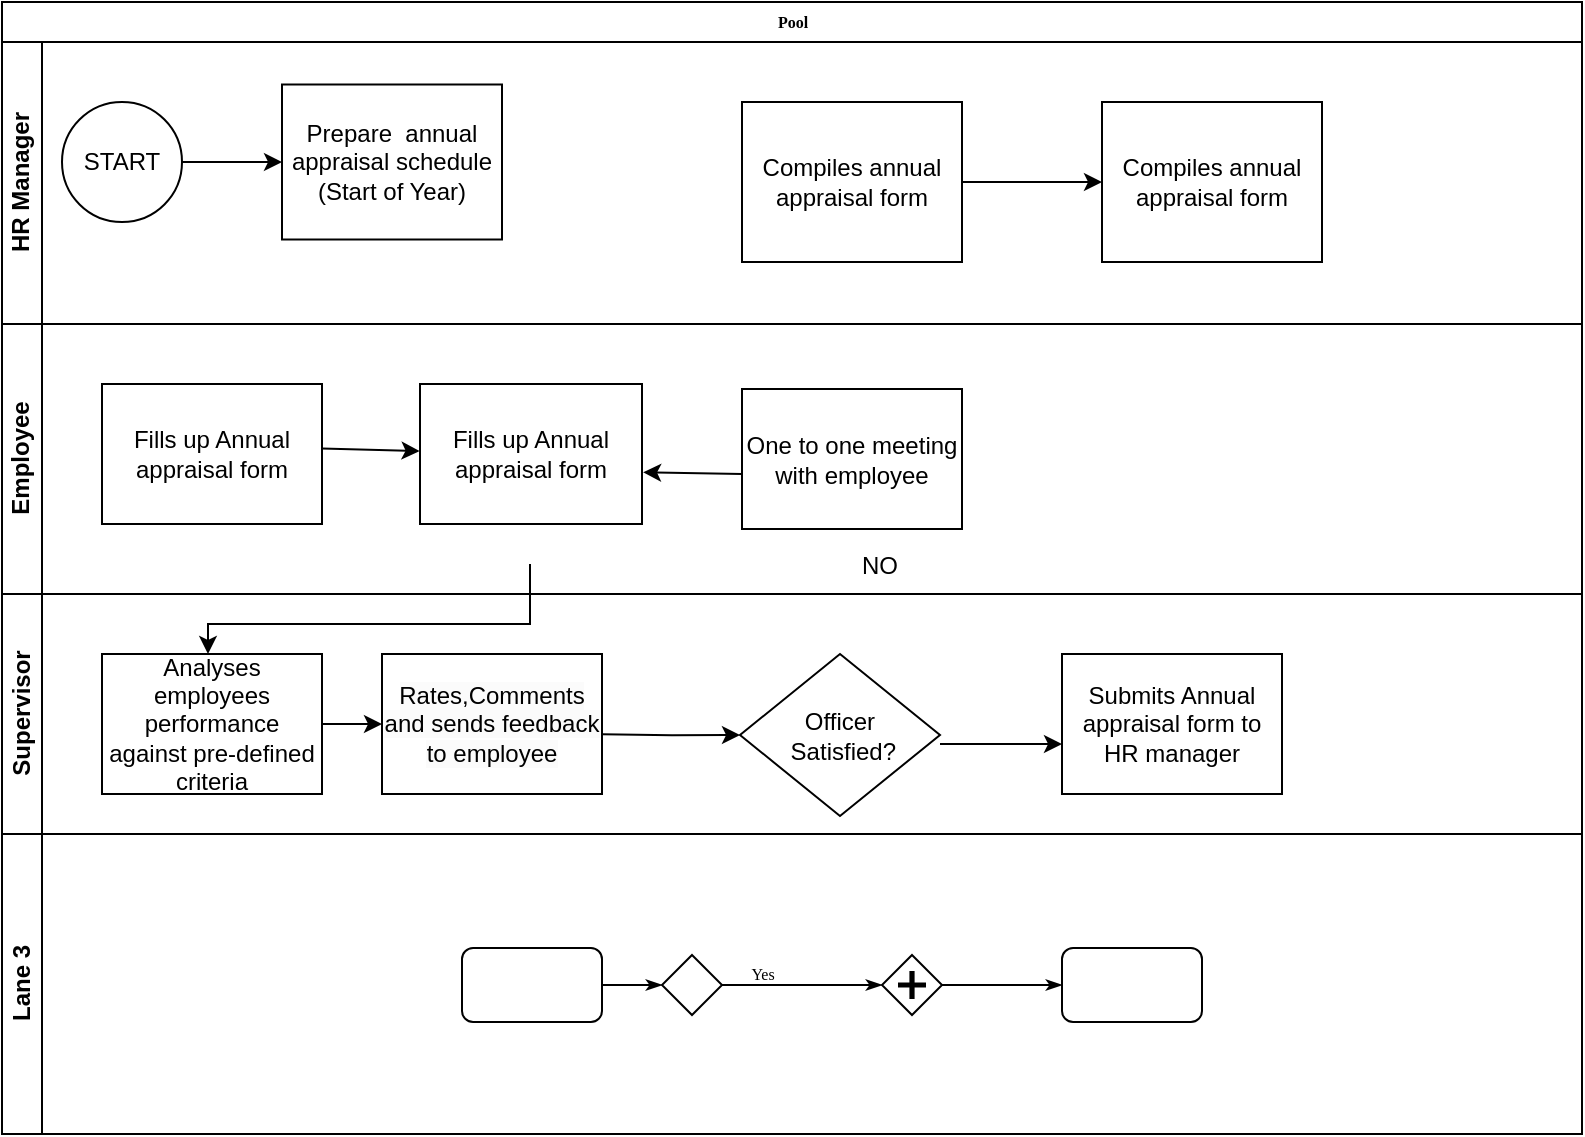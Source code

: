 <mxfile version="23.1.5" type="github">
  <diagram name="Page-1" id="c7488fd3-1785-93aa-aadb-54a6760d102a">
    <mxGraphModel dx="1332" dy="495" grid="1" gridSize="10" guides="1" tooltips="1" connect="1" arrows="1" fold="1" page="1" pageScale="1" pageWidth="1100" pageHeight="850" background="none" math="0" shadow="0">
      <root>
        <mxCell id="0" />
        <mxCell id="1" parent="0" />
        <mxCell id="2b4e8129b02d487f-1" value="Pool" style="swimlane;html=1;childLayout=stackLayout;horizontal=1;startSize=20;horizontalStack=0;rounded=0;shadow=0;labelBackgroundColor=none;strokeWidth=1;fontFamily=Verdana;fontSize=8;align=center;" parent="1" vertex="1">
          <mxGeometry x="180" y="70" width="790" height="566" as="geometry" />
        </mxCell>
        <mxCell id="1yD6GQqrFXhn5_ZXk9Qm-10" value="HR Manager" style="swimlane;html=1;startSize=20;horizontal=0;" vertex="1" parent="2b4e8129b02d487f-1">
          <mxGeometry y="20" width="790" height="141" as="geometry" />
        </mxCell>
        <mxCell id="1yD6GQqrFXhn5_ZXk9Qm-11" value="" style="edgeStyle=orthogonalEdgeStyle;rounded=0;orthogonalLoop=1;jettySize=auto;html=1;" edge="1" parent="1yD6GQqrFXhn5_ZXk9Qm-10" source="1yD6GQqrFXhn5_ZXk9Qm-12" target="1yD6GQqrFXhn5_ZXk9Qm-13">
          <mxGeometry relative="1" as="geometry" />
        </mxCell>
        <mxCell id="1yD6GQqrFXhn5_ZXk9Qm-12" value="START" style="ellipse;whiteSpace=wrap;html=1;" vertex="1" parent="1yD6GQqrFXhn5_ZXk9Qm-10">
          <mxGeometry x="30" y="30" width="60" height="60" as="geometry" />
        </mxCell>
        <mxCell id="1yD6GQqrFXhn5_ZXk9Qm-13" value="Prepare&amp;nbsp; annual appraisal schedule (Start of Year)" style="rounded=0;whiteSpace=wrap;html=1;fontFamily=Helvetica;fontSize=12;fontColor=#000000;align=center;" vertex="1" parent="1yD6GQqrFXhn5_ZXk9Qm-10">
          <mxGeometry x="140" y="21.25" width="110" height="77.5" as="geometry" />
        </mxCell>
        <mxCell id="1yD6GQqrFXhn5_ZXk9Qm-14" value="Compiles annual appraisal form" style="rounded=0;whiteSpace=wrap;html=1;fontFamily=Helvetica;fontSize=12;fontColor=#000000;align=center;" vertex="1" parent="1yD6GQqrFXhn5_ZXk9Qm-10">
          <mxGeometry x="370" y="30" width="110" height="80" as="geometry" />
        </mxCell>
        <mxCell id="1yD6GQqrFXhn5_ZXk9Qm-15" value="Compiles annual appraisal form" style="rounded=0;whiteSpace=wrap;html=1;fontFamily=Helvetica;fontSize=12;fontColor=#000000;align=center;" vertex="1" parent="1yD6GQqrFXhn5_ZXk9Qm-10">
          <mxGeometry x="550" y="30" width="110" height="80" as="geometry" />
        </mxCell>
        <mxCell id="1yD6GQqrFXhn5_ZXk9Qm-16" value="" style="edgeStyle=orthogonalEdgeStyle;rounded=0;orthogonalLoop=1;jettySize=auto;html=1;endArrow=classic;endFill=1;" edge="1" parent="1yD6GQqrFXhn5_ZXk9Qm-10" source="1yD6GQqrFXhn5_ZXk9Qm-14" target="1yD6GQqrFXhn5_ZXk9Qm-15">
          <mxGeometry relative="1" as="geometry">
            <mxPoint x="630" y="175" as="sourcePoint" />
            <mxPoint x="860" y="165" as="targetPoint" />
          </mxGeometry>
        </mxCell>
        <mxCell id="1yD6GQqrFXhn5_ZXk9Qm-17" value="Employee" style="swimlane;html=1;startSize=20;horizontal=0;" vertex="1" parent="2b4e8129b02d487f-1">
          <mxGeometry y="161" width="790" height="135" as="geometry" />
        </mxCell>
        <mxCell id="1yD6GQqrFXhn5_ZXk9Qm-18" value="Fills up Annual appraisal form" style="rounded=0;whiteSpace=wrap;html=1;fontFamily=Helvetica;fontSize=12;fontColor=#000000;align=center;" vertex="1" parent="1yD6GQqrFXhn5_ZXk9Qm-17">
          <mxGeometry x="50" y="30" width="110" height="70" as="geometry" />
        </mxCell>
        <mxCell id="1yD6GQqrFXhn5_ZXk9Qm-19" value="Fills up Annual appraisal form" style="rounded=0;whiteSpace=wrap;html=1;fontFamily=Helvetica;fontSize=12;fontColor=#000000;align=center;" vertex="1" parent="1yD6GQqrFXhn5_ZXk9Qm-17">
          <mxGeometry x="209" y="30" width="111" height="70" as="geometry" />
        </mxCell>
        <mxCell id="1yD6GQqrFXhn5_ZXk9Qm-20" value="" style="endArrow=classic;html=1;rounded=0;entryX=-0.002;entryY=0.479;entryDx=0;entryDy=0;entryPerimeter=0;" edge="1" parent="1yD6GQqrFXhn5_ZXk9Qm-17" target="1yD6GQqrFXhn5_ZXk9Qm-19">
          <mxGeometry width="50" height="50" relative="1" as="geometry">
            <mxPoint x="160" y="62.24" as="sourcePoint" />
            <mxPoint x="209.666" y="67.76" as="targetPoint" />
          </mxGeometry>
        </mxCell>
        <mxCell id="1yD6GQqrFXhn5_ZXk9Qm-21" value="One to one meeting with employee" style="rounded=0;whiteSpace=wrap;html=1;fontFamily=Helvetica;fontSize=12;fontColor=#000000;align=center;" vertex="1" parent="1yD6GQqrFXhn5_ZXk9Qm-17">
          <mxGeometry x="370" y="32.5" width="110" height="70" as="geometry" />
        </mxCell>
        <mxCell id="1yD6GQqrFXhn5_ZXk9Qm-22" value="NO" style="text;html=1;align=center;verticalAlign=middle;whiteSpace=wrap;rounded=0;" vertex="1" parent="1yD6GQqrFXhn5_ZXk9Qm-17">
          <mxGeometry x="409" y="107" width="60" height="28" as="geometry" />
        </mxCell>
        <mxCell id="1yD6GQqrFXhn5_ZXk9Qm-23" value="" style="endArrow=classic;html=1;rounded=0;entryX=1.005;entryY=0.631;entryDx=0;entryDy=0;entryPerimeter=0;" edge="1" parent="1yD6GQqrFXhn5_ZXk9Qm-17" target="1yD6GQqrFXhn5_ZXk9Qm-19">
          <mxGeometry width="50" height="50" relative="1" as="geometry">
            <mxPoint x="370" y="75" as="sourcePoint" />
            <mxPoint x="420" y="25" as="targetPoint" />
          </mxGeometry>
        </mxCell>
        <mxCell id="1yD6GQqrFXhn5_ZXk9Qm-24" value="Supervisor" style="swimlane;html=1;startSize=20;horizontal=0;" vertex="1" parent="2b4e8129b02d487f-1">
          <mxGeometry y="296" width="790" height="120" as="geometry" />
        </mxCell>
        <mxCell id="1yD6GQqrFXhn5_ZXk9Qm-25" value="Analyses employees performance against pre-defined criteria" style="rounded=0;whiteSpace=wrap;html=1;fontFamily=Helvetica;fontSize=12;fontColor=#000000;align=center;" vertex="1" parent="1yD6GQqrFXhn5_ZXk9Qm-24">
          <mxGeometry x="50" y="30" width="110" height="70" as="geometry" />
        </mxCell>
        <mxCell id="1yD6GQqrFXhn5_ZXk9Qm-26" value="&lt;span style=&quot;color: rgb(0, 0, 0); font-family: Helvetica; font-size: 12px; font-style: normal; font-variant-ligatures: normal; font-variant-caps: normal; font-weight: 400; letter-spacing: normal; orphans: 2; text-align: center; text-indent: 0px; text-transform: none; widows: 2; word-spacing: 0px; -webkit-text-stroke-width: 0px; background-color: rgb(251, 251, 251); text-decoration-thickness: initial; text-decoration-style: initial; text-decoration-color: initial; float: none; display: inline !important;&quot;&gt;Rates,Comments and sends feedback to employee&lt;/span&gt;" style="rounded=0;whiteSpace=wrap;html=1;fontFamily=Helvetica;fontSize=12;fontColor=#000000;align=center;" vertex="1" parent="1yD6GQqrFXhn5_ZXk9Qm-24">
          <mxGeometry x="190" y="30" width="110" height="70" as="geometry" />
        </mxCell>
        <mxCell id="1yD6GQqrFXhn5_ZXk9Qm-27" value="Submits Annual appraisal form to HR manager" style="rounded=0;whiteSpace=wrap;html=1;fontFamily=Helvetica;fontSize=12;fontColor=#000000;align=center;" vertex="1" parent="1yD6GQqrFXhn5_ZXk9Qm-24">
          <mxGeometry x="530" y="30" width="110" height="70" as="geometry" />
        </mxCell>
        <mxCell id="1yD6GQqrFXhn5_ZXk9Qm-28" value="" style="endArrow=classic;html=1;rounded=0;exitX=0.5;exitY=1;exitDx=0;exitDy=0;" edge="1" parent="1yD6GQqrFXhn5_ZXk9Qm-24">
          <mxGeometry width="50" height="50" relative="1" as="geometry">
            <mxPoint x="264" y="-15" as="sourcePoint" />
            <mxPoint x="103" y="30" as="targetPoint" />
            <Array as="points">
              <mxPoint x="264" y="15" />
              <mxPoint x="218" y="15" />
              <mxPoint x="178" y="15" />
              <mxPoint x="139" y="15" />
              <mxPoint x="103" y="15" />
            </Array>
          </mxGeometry>
        </mxCell>
        <mxCell id="1yD6GQqrFXhn5_ZXk9Qm-29" value="" style="endArrow=classic;html=1;rounded=0;entryX=0;entryY=0.5;entryDx=0;entryDy=0;" edge="1" parent="1yD6GQqrFXhn5_ZXk9Qm-24" target="1yD6GQqrFXhn5_ZXk9Qm-26">
          <mxGeometry width="50" height="50" relative="1" as="geometry">
            <mxPoint x="160" y="65" as="sourcePoint" />
            <mxPoint x="210" y="15" as="targetPoint" />
          </mxGeometry>
        </mxCell>
        <mxCell id="1yD6GQqrFXhn5_ZXk9Qm-30" value="Officer&lt;br&gt;&amp;nbsp;Satisfied?" style="rhombus;whiteSpace=wrap;html=1;fontFamily=Helvetica;fontSize=12;fontColor=#000000;align=center;" vertex="1" parent="1yD6GQqrFXhn5_ZXk9Qm-24">
          <mxGeometry x="369" y="30" width="100" height="81" as="geometry" />
        </mxCell>
        <mxCell id="1yD6GQqrFXhn5_ZXk9Qm-31" value="" style="edgeStyle=orthogonalEdgeStyle;rounded=0;orthogonalLoop=1;jettySize=auto;html=1;endArrow=classic;endFill=1;entryX=0;entryY=0.5;entryDx=0;entryDy=0;" edge="1" parent="1yD6GQqrFXhn5_ZXk9Qm-24" target="1yD6GQqrFXhn5_ZXk9Qm-30">
          <mxGeometry relative="1" as="geometry">
            <mxPoint x="300" y="70.083" as="sourcePoint" />
            <mxPoint x="365.043" y="-0.003" as="targetPoint" />
          </mxGeometry>
        </mxCell>
        <mxCell id="1yD6GQqrFXhn5_ZXk9Qm-32" value="" style="endArrow=classic;html=1;rounded=0;" edge="1" parent="1yD6GQqrFXhn5_ZXk9Qm-24">
          <mxGeometry width="50" height="50" relative="1" as="geometry">
            <mxPoint x="469" y="75" as="sourcePoint" />
            <mxPoint x="530" y="75" as="targetPoint" />
          </mxGeometry>
        </mxCell>
        <mxCell id="1yD6GQqrFXhn5_ZXk9Qm-1" value="Lane 3" style="swimlane;html=1;startSize=20;horizontal=0;" vertex="1" parent="2b4e8129b02d487f-1">
          <mxGeometry y="416" width="790" height="150" as="geometry" />
        </mxCell>
        <mxCell id="1yD6GQqrFXhn5_ZXk9Qm-2" style="edgeStyle=orthogonalEdgeStyle;rounded=0;html=1;labelBackgroundColor=none;startArrow=none;startFill=0;startSize=5;endArrow=classicThin;endFill=1;endSize=5;jettySize=auto;orthogonalLoop=1;strokeWidth=1;fontFamily=Verdana;fontSize=8;" edge="1" parent="1yD6GQqrFXhn5_ZXk9Qm-1" source="1yD6GQqrFXhn5_ZXk9Qm-3" target="1yD6GQqrFXhn5_ZXk9Qm-5">
          <mxGeometry relative="1" as="geometry" />
        </mxCell>
        <mxCell id="1yD6GQqrFXhn5_ZXk9Qm-3" value="" style="rounded=1;whiteSpace=wrap;html=1;shadow=0;labelBackgroundColor=none;strokeWidth=1;fontFamily=Verdana;fontSize=8;align=center;" vertex="1" parent="1yD6GQqrFXhn5_ZXk9Qm-1">
          <mxGeometry x="230" y="57.0" width="70" height="37" as="geometry" />
        </mxCell>
        <mxCell id="1yD6GQqrFXhn5_ZXk9Qm-4" value="Yes" style="edgeStyle=orthogonalEdgeStyle;rounded=0;html=1;entryX=0;entryY=0.5;labelBackgroundColor=none;startArrow=none;startFill=0;startSize=5;endArrow=classicThin;endFill=1;endSize=5;jettySize=auto;orthogonalLoop=1;strokeWidth=1;fontFamily=Verdana;fontSize=8" edge="1" parent="1yD6GQqrFXhn5_ZXk9Qm-1" source="1yD6GQqrFXhn5_ZXk9Qm-5" target="1yD6GQqrFXhn5_ZXk9Qm-7">
          <mxGeometry x="-0.501" y="6" relative="1" as="geometry">
            <mxPoint as="offset" />
          </mxGeometry>
        </mxCell>
        <mxCell id="1yD6GQqrFXhn5_ZXk9Qm-5" value="" style="strokeWidth=1;html=1;shape=mxgraph.flowchart.decision;whiteSpace=wrap;rounded=1;shadow=0;labelBackgroundColor=none;fontFamily=Verdana;fontSize=8;align=center;" vertex="1" parent="1yD6GQqrFXhn5_ZXk9Qm-1">
          <mxGeometry x="330" y="60.5" width="30" height="30" as="geometry" />
        </mxCell>
        <mxCell id="1yD6GQqrFXhn5_ZXk9Qm-6" style="edgeStyle=orthogonalEdgeStyle;rounded=0;html=1;labelBackgroundColor=none;startArrow=none;startFill=0;startSize=5;endArrow=classicThin;endFill=1;endSize=5;jettySize=auto;orthogonalLoop=1;strokeColor=#000000;strokeWidth=1;fontFamily=Verdana;fontSize=8;fontColor=#000000;" edge="1" parent="1yD6GQqrFXhn5_ZXk9Qm-1" source="1yD6GQqrFXhn5_ZXk9Qm-7" target="1yD6GQqrFXhn5_ZXk9Qm-8">
          <mxGeometry relative="1" as="geometry" />
        </mxCell>
        <mxCell id="1yD6GQqrFXhn5_ZXk9Qm-7" value="" style="shape=mxgraph.bpmn.shape;html=1;verticalLabelPosition=bottom;labelBackgroundColor=#ffffff;verticalAlign=top;perimeter=rhombusPerimeter;background=gateway;outline=none;symbol=parallelGw;rounded=1;shadow=0;strokeWidth=1;fontFamily=Verdana;fontSize=8;align=center;" vertex="1" parent="1yD6GQqrFXhn5_ZXk9Qm-1">
          <mxGeometry x="440" y="60.5" width="30" height="30" as="geometry" />
        </mxCell>
        <mxCell id="1yD6GQqrFXhn5_ZXk9Qm-8" value="" style="rounded=1;whiteSpace=wrap;html=1;shadow=0;labelBackgroundColor=none;strokeWidth=1;fontFamily=Verdana;fontSize=8;align=center;" vertex="1" parent="1yD6GQqrFXhn5_ZXk9Qm-1">
          <mxGeometry x="530" y="57" width="70" height="37" as="geometry" />
        </mxCell>
      </root>
    </mxGraphModel>
  </diagram>
</mxfile>
